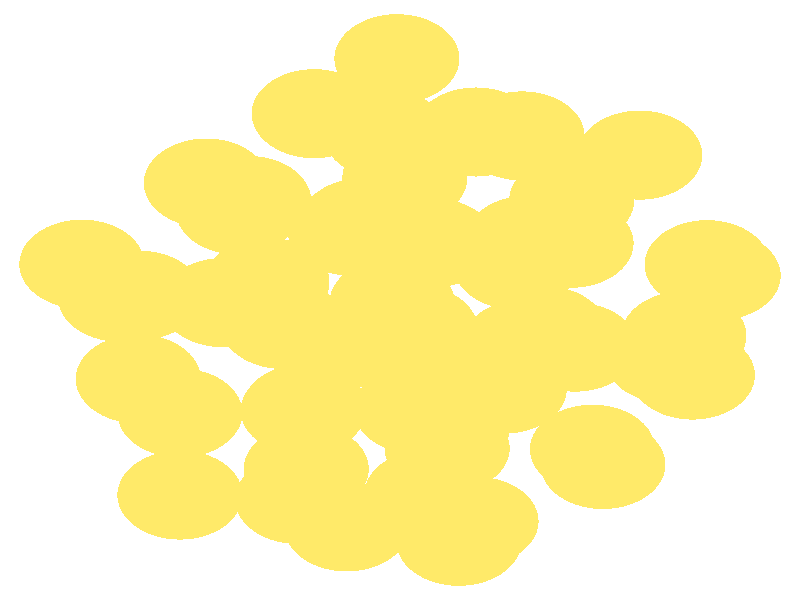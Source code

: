 #include "colors.inc"
#include "finish.inc"

global_settings {assumed_gamma 1 max_trace_level 6}
background {color White}
camera {orthographic
  right -13.05*x up 13.75*y
  direction 1.00*z
  location <0,0,50.00> look_at <0,0,0>}
light_source {<  2.00,   3.00,  40.00> color White
  area_light <0.70, 0, 0>, <0, 0.70, 0>, 3, 3
  adaptive 1 jitter}

#declare simple = finish {phong 0.7}
#declare pale = finish {ambient .5 diffuse .85 roughness .001 specular 0.200 }
#declare intermediate = finish {ambient 0.3 diffuse 0.6 specular 0.10 roughness 0.04 }
#declare vmd = finish {ambient .0 diffuse .65 phong 0.1 phong_size 40. specular 0.500 }
#declare jmol = finish {ambient .2 diffuse .6 specular 1 roughness .001 metallic}
#declare ase2 = finish {ambient 0.05 brilliance 3 diffuse 0.6 metallic specular 0.70 roughness 0.04 reflection 0.15}
#declare ase3 = finish {ambient .15 brilliance 2 diffuse .6 metallic specular 1. roughness .001 reflection .0}
#declare glass = finish {ambient .05 diffuse .3 specular 1. roughness .001}
#declare Rcell = 0.050;
#declare Rbond = 0.100;

#macro atom(LOC, R, COL, FIN)
  sphere{LOC, R texture{pigment{COL} finish{FIN}}}
#end
#macro constrain(LOC, R, COL, FIN)
union{torus{R, Rcell rotate 45*z texture{pigment{COL} finish{FIN}}}
      torus{R, Rcell rotate -45*z texture{pigment{COL} finish{FIN}}}
      translate LOC}
#end

atom(< -5.19,   0.82,  -6.51>, 1.02, rgb <1.00, 0.82, 0.14>, ase3) // #0 
atom(< -4.27,  -1.81,  -6.84>, 1.02, rgb <1.00, 0.82, 0.14>, ase3) // #1 
atom(< -3.59,  -2.59,  -4.15>, 1.02, rgb <1.00, 0.82, 0.14>, ase3) // #2 
atom(< -3.59,  -4.47,  -6.19>, 1.02, rgb <1.00, 0.82, 0.14>, ase3) // #3 
atom(< -1.58,  -2.53,  -6.34>, 1.02, rgb <1.00, 0.82, 0.14>, ase3) // #4 
atom(< -0.87,  -5.20,  -6.79>, 1.02, rgb <1.00, 0.82, 0.14>, ase3) // #5 
atom(< -1.67,  -4.57,  -4.19>, 1.02, rgb <1.00, 0.82, 0.14>, ase3) // #6 
atom(<  1.24,  -5.07,  -4.98>, 1.02, rgb <1.00, 0.82, 0.14>, ase3) // #7 
atom(< -4.56,   0.06,  -3.87>, 1.02, rgb <1.00, 0.82, 0.14>, ase3) // #8 
atom(< -2.64,   2.06,  -3.33>, 1.02, rgb <1.00, 0.82, 0.14>, ase3) // #9 
atom(< -1.91,  -0.56,  -4.41>, 1.02, rgb <1.00, 0.82, 0.14>, ase3) // #10 
atom(< -2.89,  -0.06,  -1.61>, 1.02, rgb <1.00, 0.82, 0.14>, ase3) // #11 
atom(< -1.55,  -2.48,  -2.15>, 1.02, rgb <1.00, 0.82, 0.14>, ase3) // #12 
atom(< -0.13,  -0.06,  -2.56>, 1.02, rgb <1.00, 0.82, 0.14>, ase3) // #13 
atom(<  0.27,  -2.51,  -4.21>, 1.02, rgb <1.00, 0.82, 0.14>, ase3) // #14 
atom(< -0.06,  -1.11,   0.00>, 1.02, rgb <1.00, 0.82, 0.14>, ase3) // #15 
atom(<  0.44,  -4.45,  -2.30>, 1.02, rgb <1.00, 0.82, 0.14>, ase3) // #16 
atom(<  1.70,  -2.04,  -1.91>, 1.02, rgb <1.00, 0.82, 0.14>, ase3) // #17 
atom(<  0.08,   2.80,  -2.70>, 1.02, rgb <1.00, 0.82, 0.14>, ase3) // #18 
atom(< -0.81,   1.58,  -0.36>, 1.02, rgb <1.00, 0.82, 0.14>, ase3) // #19 
atom(<  1.89,   0.80,  -1.20>, 1.02, rgb <1.00, 0.82, 0.14>, ase3) // #20 
atom(< -4.25,   0.11,  -9.06>, 1.02, rgb <1.00, 0.82, 0.14>, ase3) // #21 
atom(< -2.47,   2.28,  -8.84>, 1.02, rgb <1.00, 0.82, 0.14>, ase3) // #22 
atom(< -2.17,   0.41, -11.07>, 1.02, rgb <1.00, 0.82, 0.14>, ase3) // #23 
atom(< -2.27,   0.20,  -7.02>, 1.02, rgb <1.00, 0.82, 0.14>, ase3) // #24 
atom(< -1.53,  -3.87,  -9.15>, 1.02, rgb <1.00, 0.82, 0.14>, ase3) // #25 
atom(< -0.64,  -0.98,  -9.22>, 1.02, rgb <1.00, 0.82, 0.14>, ase3) // #26 
atom(<  0.77,  -3.40, -10.65>, 1.02, rgb <1.00, 0.82, 0.14>, ase3) // #27 
atom(<  0.77,  -2.94,  -7.75>, 1.02, rgb <1.00, 0.82, 0.14>, ase3) // #28 
atom(<  0.96,  -5.53,  -8.89>, 1.02, rgb <1.00, 0.82, 0.14>, ase3) // #29 
atom(<  3.14,  -3.42,  -9.15>, 1.02, rgb <1.00, 0.82, 0.14>, ase3) // #30 
atom(< -3.16,   2.68,  -6.12>, 1.02, rgb <1.00, 0.82, 0.14>, ase3) // #31 
atom(< -0.05,   5.53,  -6.84>, 1.02, rgb <1.00, 0.82, 0.14>, ase3) // #32 
atom(<  0.07,   1.41,  -7.95>, 1.02, rgb <1.00, 0.82, 0.14>, ase3) // #33 
atom(< -0.61,   1.77,  -5.19>, 1.02, rgb <1.00, 0.82, 0.14>, ase3) // #34 
atom(<  0.25,  -0.68,  -6.23>, 1.02, rgb <1.00, 0.82, 0.14>, ase3) // #35 
atom(<  2.08,   1.37,  -6.07>, 1.02, rgb <1.00, 0.82, 0.14>, ase3) // #36 
atom(<  2.86,  -1.08,  -7.17>, 1.02, rgb <1.00, 0.82, 0.14>, ase3) // #37 
atom(<  2.35,  -0.70,  -4.28>, 1.02, rgb <1.00, 0.82, 0.14>, ase3) // #38 
atom(<  3.31,  -3.77,  -6.45>, 1.02, rgb <1.00, 0.82, 0.14>, ase3) // #39 
atom(<  4.77,  -1.72,  -5.19>, 1.02, rgb <1.00, 0.82, 0.14>, ase3) // #40 
atom(< -1.40,   4.27,  -4.51>, 1.02, rgb <1.00, 0.82, 0.14>, ase3) // #41 
atom(<  1.24,   3.85,  -5.05>, 1.02, rgb <1.00, 0.82, 0.14>, ase3) // #42 
atom(<  2.80,   2.28,  -3.38>, 1.02, rgb <1.00, 0.82, 0.14>, ase3) // #43 
atom(<  5.01,   0.81,  -4.09>, 1.02, rgb <1.00, 0.82, 0.14>, ase3) // #44 
atom(<  4.36,  -1.34,  -2.43>, 1.02, rgb <1.00, 0.82, 0.14>, ase3) // #45 
atom(<  0.54,   1.31, -10.73>, 1.02, rgb <1.00, 0.82, 0.14>, ase3) // #46 
atom(< -0.06,  -1.11, -11.99>, 1.02, rgb <1.00, 0.82, 0.14>, ase3) // #47 
atom(<  2.04,  -1.00, -10.11>, 1.02, rgb <1.00, 0.82, 0.14>, ase3) // #48 
atom(< -0.23,   3.80,  -9.47>, 1.02, rgb <1.00, 0.82, 0.14>, ase3) // #49 
atom(<  1.99,   3.76,  -7.79>, 1.02, rgb <1.00, 0.82, 0.14>, ase3) // #50 
atom(<  2.79,   1.30,  -8.78>, 1.02, rgb <1.00, 0.82, 0.14>, ase3) // #51 
atom(<  5.19,   0.56,  -6.92>, 1.02, rgb <1.00, 0.82, 0.14>, ase3) // #52 
atom(<  4.63,  -0.82,  -9.30>, 1.02, rgb <1.00, 0.82, 0.14>, ase3) // #53 
atom(<  3.91,   3.32,  -5.76>, 1.02, rgb <1.00, 0.82, 0.14>, ase3) // #54 
